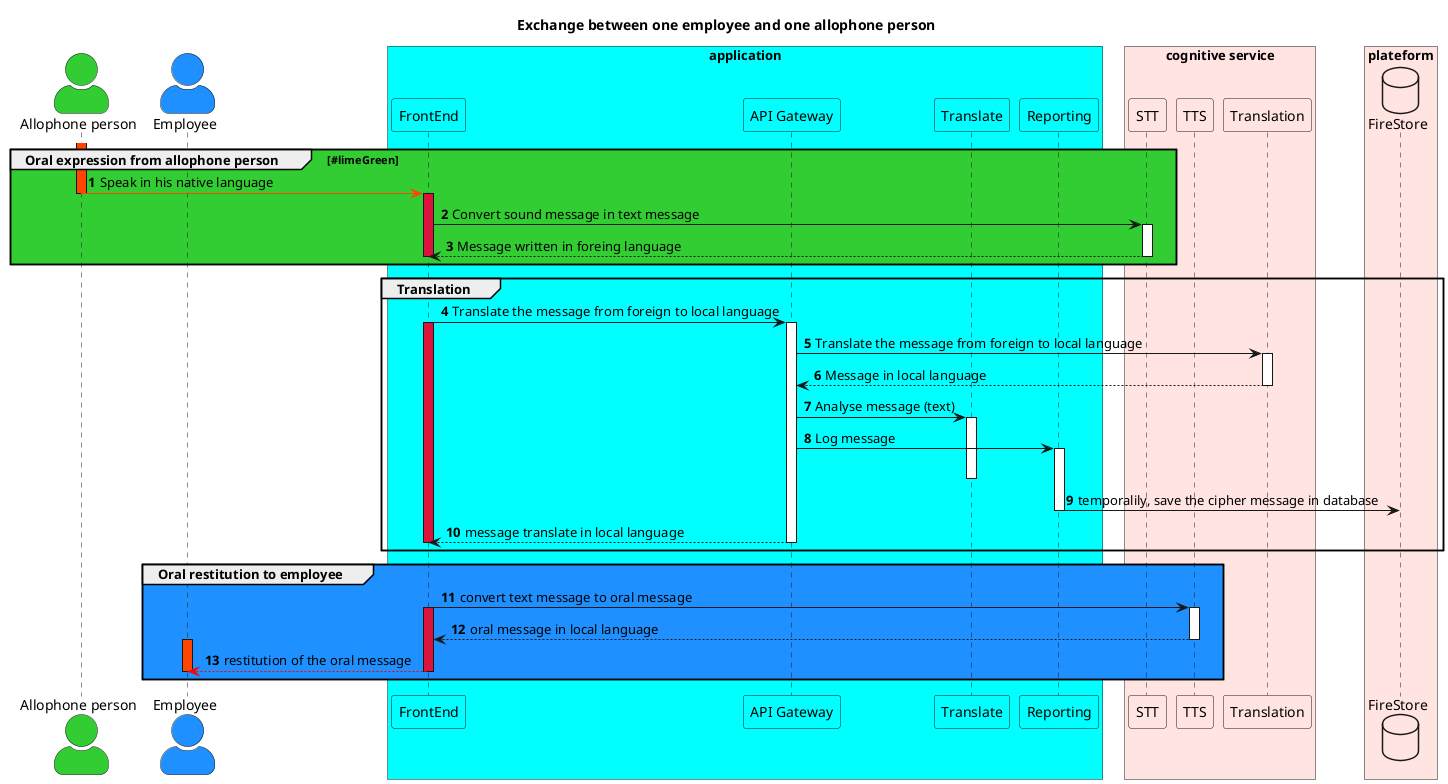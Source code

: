 @startuml
title "Exchange between one employee and one allophone person"

skinparam actorStyle awesome
skinparam BoxPadding 10
autonumber

actor "Allophone person" as PERSON #LimeGreen
actor "Employee" as EMPLOYEE #DodgerBlue

box "application" #Cyan
  participant "FrontEnd" as FrontEnd #Cyan
  participant "API Gateway" as API_GW #Cyan
  participant "Translate" as Translate #Cyan
  participant "Reporting" as Reporting #Cyan
end box

box "cognitive service" #MistyRose
  participant "STT" as STT #MistyRose
  participant "TTS" as TTS #Mistyrose
  participant "Translation" as Translation #MistyRose
end box

box "plateform" #MistyRose
  database "FireStore" as FireStore #MistyRose
end box

group #limeGreen Oral expression from allophone person [#limeGreen]
  activate PERSON #OrangeRed
  PERSON -[#OrangeRed]> FrontEnd : Speak in his native language
  deactivate PERSON
  activate FrontEnd #Crimson
  FrontEnd -> STT ++ : Convert sound message in text message
  STT --> FrontEnd -- : Message written in foreing language
  deactivate FrontEnd
end

group Translation
  FrontEnd -> API_GW ++ : Translate the message from foreign to local language
  activate FrontEnd #Crimson
  API_GW -> Translation ++ : Translate the message from foreign to local language
  Translation --> API_GW -- : Message in local language
  API_GW -> Translate : Analyse message (text)
  activate Translate
  API_GW -> Reporting ++ : Log message
  deactivate Translate
  Reporting -> FireStore -- : temporalily, save the cipher message in database
  API_GW --> FrontEnd --: message translate in local language
  deactivate API_GW
  deactivate FrontEnd
end

group #DodgerBlue Oral restitution to employee
  FrontEnd -> TTS ++ : convert text message to oral message
  activate FrontEnd #Crimson
  TTS --> FrontEnd  -- : oral message in local language

activate EMPLOYEE #OrangeRed
  FrontEnd -[#red]-> EMPLOYEE : restitution of the oral message
  deactivate FrontEnd
  deactivate EMPLOYEE
end
